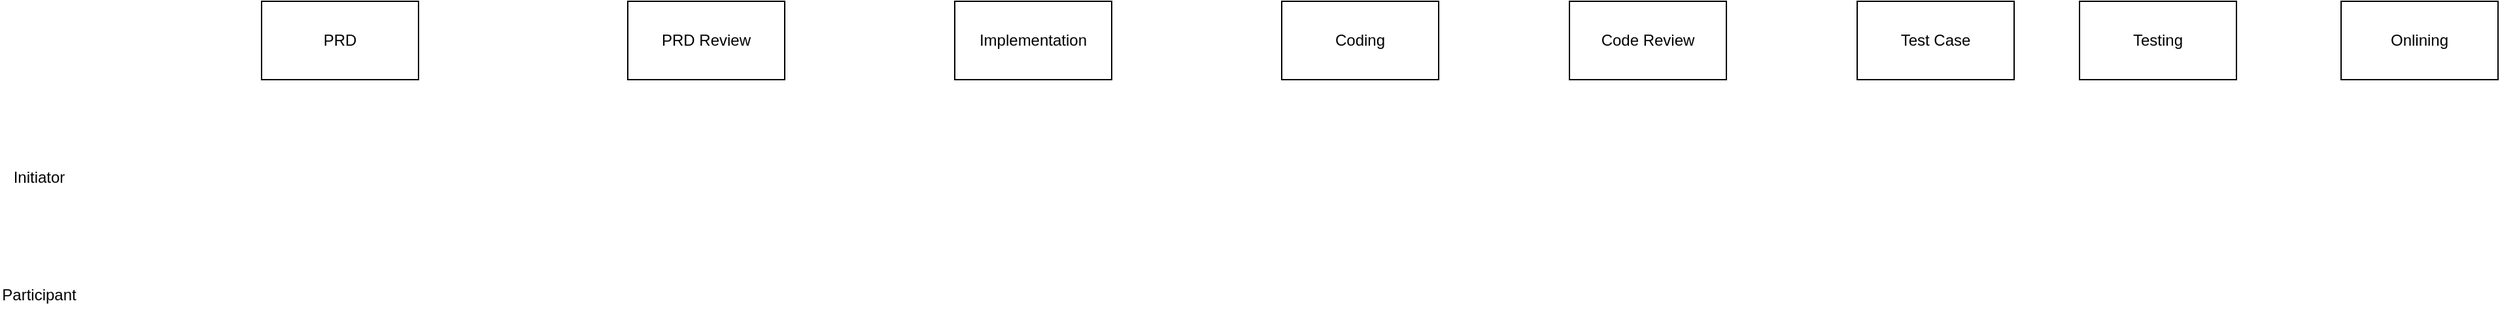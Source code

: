 <mxfile version="15.9.4" type="github" pages="5">
  <diagram id="r9-I6vs-IyL5GgBvDk6a" name="Page-1">
    <mxGraphModel dx="2347" dy="946" grid="1" gridSize="10" guides="1" tooltips="1" connect="1" arrows="1" fold="1" page="1" pageScale="1" pageWidth="850" pageHeight="1100" math="0" shadow="0">
      <root>
        <mxCell id="0" />
        <mxCell id="1" parent="0" />
        <mxCell id="LqAPMmOnRcd5ojMGhl6F-1" value="PRD" style="rounded=0;whiteSpace=wrap;html=1;" parent="1" vertex="1">
          <mxGeometry x="150" y="610" width="120" height="60" as="geometry" />
        </mxCell>
        <mxCell id="LqAPMmOnRcd5ojMGhl6F-3" value="PRD Review" style="rounded=0;whiteSpace=wrap;html=1;" parent="1" vertex="1">
          <mxGeometry x="430" y="610" width="120" height="60" as="geometry" />
        </mxCell>
        <mxCell id="LqAPMmOnRcd5ojMGhl6F-4" value="Initiator" style="text;html=1;strokeColor=none;fillColor=none;align=center;verticalAlign=middle;whiteSpace=wrap;rounded=0;" parent="1" vertex="1">
          <mxGeometry x="-50" y="730" width="60" height="30" as="geometry" />
        </mxCell>
        <mxCell id="LqAPMmOnRcd5ojMGhl6F-5" value="Participant" style="text;html=1;strokeColor=none;fillColor=none;align=center;verticalAlign=middle;whiteSpace=wrap;rounded=0;" parent="1" vertex="1">
          <mxGeometry x="-50" y="820" width="60" height="30" as="geometry" />
        </mxCell>
        <mxCell id="LqAPMmOnRcd5ojMGhl6F-6" value="Implementation" style="rounded=0;whiteSpace=wrap;html=1;" parent="1" vertex="1">
          <mxGeometry x="680" y="610" width="120" height="60" as="geometry" />
        </mxCell>
        <mxCell id="LqAPMmOnRcd5ojMGhl6F-7" value="Coding" style="rounded=0;whiteSpace=wrap;html=1;" parent="1" vertex="1">
          <mxGeometry x="930" y="610" width="120" height="60" as="geometry" />
        </mxCell>
        <mxCell id="LqAPMmOnRcd5ojMGhl6F-8" value="Code Review" style="rounded=0;whiteSpace=wrap;html=1;" parent="1" vertex="1">
          <mxGeometry x="1150" y="610" width="120" height="60" as="geometry" />
        </mxCell>
        <mxCell id="LqAPMmOnRcd5ojMGhl6F-9" value="Test Case" style="rounded=0;whiteSpace=wrap;html=1;" parent="1" vertex="1">
          <mxGeometry x="1370" y="610" width="120" height="60" as="geometry" />
        </mxCell>
        <mxCell id="LqAPMmOnRcd5ojMGhl6F-10" value="Testing" style="rounded=0;whiteSpace=wrap;html=1;" parent="1" vertex="1">
          <mxGeometry x="1540" y="610" width="120" height="60" as="geometry" />
        </mxCell>
        <mxCell id="LqAPMmOnRcd5ojMGhl6F-11" value="Onlining" style="rounded=0;whiteSpace=wrap;html=1;" parent="1" vertex="1">
          <mxGeometry x="1740" y="610" width="120" height="60" as="geometry" />
        </mxCell>
      </root>
    </mxGraphModel>
  </diagram>
  <diagram id="3VV3A0aJDayLv005Beez" name="Checkout And Order Status">
    <mxGraphModel dx="2745" dy="1171" grid="1" gridSize="10" guides="1" tooltips="1" connect="1" arrows="1" fold="1" page="1" pageScale="1" pageWidth="850" pageHeight="1100" math="0" shadow="0">
      <root>
        <mxCell id="AaSl5Jj57unTYCHvBUua-0" />
        <mxCell id="AaSl5Jj57unTYCHvBUua-1" parent="AaSl5Jj57unTYCHvBUua-0" />
        <mxCell id="AaSl5Jj57unTYCHvBUua-2" value="" style="rounded=0;whiteSpace=wrap;html=1;" vertex="1" parent="AaSl5Jj57unTYCHvBUua-1">
          <mxGeometry x="160" y="430" width="70" height="130" as="geometry" />
        </mxCell>
        <mxCell id="AaSl5Jj57unTYCHvBUua-3" value="OrderInfo" style="text;html=1;strokeColor=none;fillColor=none;align=center;verticalAlign=middle;whiteSpace=wrap;rounded=0;" vertex="1" parent="AaSl5Jj57unTYCHvBUua-1">
          <mxGeometry x="160" y="430" width="60" height="30" as="geometry" />
        </mxCell>
        <mxCell id="AaSl5Jj57unTYCHvBUua-4" value="order_id" style="text;html=1;strokeColor=none;fillColor=none;align=center;verticalAlign=middle;whiteSpace=wrap;rounded=0;" vertex="1" parent="AaSl5Jj57unTYCHvBUua-1">
          <mxGeometry x="160" y="460" width="60" height="30" as="geometry" />
        </mxCell>
        <mxCell id="AaSl5Jj57unTYCHvBUua-5" value="user_id" style="text;html=1;strokeColor=none;fillColor=none;align=center;verticalAlign=middle;whiteSpace=wrap;rounded=0;" vertex="1" parent="AaSl5Jj57unTYCHvBUua-1">
          <mxGeometry x="160" y="490" width="60" height="30" as="geometry" />
        </mxCell>
        <mxCell id="AaSl5Jj57unTYCHvBUua-6" value="" style="rounded=0;whiteSpace=wrap;html=1;" vertex="1" parent="AaSl5Jj57unTYCHvBUua-1">
          <mxGeometry x="190" y="580" width="80" height="110" as="geometry" />
        </mxCell>
        <mxCell id="AaSl5Jj57unTYCHvBUua-7" value="OrderFee" style="text;html=1;strokeColor=none;fillColor=none;align=center;verticalAlign=middle;whiteSpace=wrap;rounded=0;" vertex="1" parent="AaSl5Jj57unTYCHvBUua-1">
          <mxGeometry x="190" y="580" width="60" height="30" as="geometry" />
        </mxCell>
        <mxCell id="AaSl5Jj57unTYCHvBUua-8" value="amount" style="text;html=1;strokeColor=none;fillColor=none;align=center;verticalAlign=middle;whiteSpace=wrap;rounded=0;" vertex="1" parent="AaSl5Jj57unTYCHvBUua-1">
          <mxGeometry x="190" y="630" width="60" height="30" as="geometry" />
        </mxCell>
        <mxCell id="AaSl5Jj57unTYCHvBUua-9" value="order_id" style="text;html=1;strokeColor=none;fillColor=none;align=center;verticalAlign=middle;whiteSpace=wrap;rounded=0;" vertex="1" parent="AaSl5Jj57unTYCHvBUua-1">
          <mxGeometry x="190" y="610" width="60" height="30" as="geometry" />
        </mxCell>
        <mxCell id="AaSl5Jj57unTYCHvBUua-10" value="rate" style="text;html=1;strokeColor=none;fillColor=none;align=center;verticalAlign=middle;whiteSpace=wrap;rounded=0;" vertex="1" parent="AaSl5Jj57unTYCHvBUua-1">
          <mxGeometry x="180" y="650" width="60" height="30" as="geometry" />
        </mxCell>
        <mxCell id="AaSl5Jj57unTYCHvBUua-11" value="" style="rounded=0;whiteSpace=wrap;html=1;" vertex="1" parent="AaSl5Jj57unTYCHvBUua-1">
          <mxGeometry x="480" y="330" width="80" height="130" as="geometry" />
        </mxCell>
        <mxCell id="AaSl5Jj57unTYCHvBUua-12" value="OrderItemInfo" style="text;html=1;strokeColor=none;fillColor=none;align=center;verticalAlign=middle;whiteSpace=wrap;rounded=0;" vertex="1" parent="AaSl5Jj57unTYCHvBUua-1">
          <mxGeometry x="480" y="330" width="80" height="30" as="geometry" />
        </mxCell>
        <mxCell id="AaSl5Jj57unTYCHvBUua-13" value="order_id" style="text;html=1;strokeColor=none;fillColor=none;align=center;verticalAlign=middle;whiteSpace=wrap;rounded=0;" vertex="1" parent="AaSl5Jj57unTYCHvBUua-1">
          <mxGeometry x="490" y="360" width="60" height="30" as="geometry" />
        </mxCell>
        <mxCell id="AaSl5Jj57unTYCHvBUua-14" value="UNPAIED" style="ellipse;whiteSpace=wrap;html=1;aspect=fixed;" vertex="1" parent="AaSl5Jj57unTYCHvBUua-1">
          <mxGeometry x="280" y="1580" width="80" height="80" as="geometry" />
        </mxCell>
        <mxCell id="AaSl5Jj57unTYCHvBUua-15" value="Order State Machine" style="text;html=1;strokeColor=none;fillColor=none;align=center;verticalAlign=middle;whiteSpace=wrap;rounded=0;" vertex="1" parent="AaSl5Jj57unTYCHvBUua-1">
          <mxGeometry x="220" y="1170" width="210" height="30" as="geometry" />
        </mxCell>
        <mxCell id="AaSl5Jj57unTYCHvBUua-17" value="" style="curved=1;endArrow=classic;html=1;rounded=0;exitX=1;exitY=0.5;exitDx=0;exitDy=0;entryX=0.5;entryY=0;entryDx=0;entryDy=0;" edge="1" parent="AaSl5Jj57unTYCHvBUua-1" source="AaSl5Jj57unTYCHvBUua-18" target="AaSl5Jj57unTYCHvBUua-18">
          <mxGeometry width="50" height="50" relative="1" as="geometry">
            <mxPoint x="490" y="1420" as="sourcePoint" />
            <mxPoint x="540" y="1370" as="targetPoint" />
            <Array as="points">
              <mxPoint x="500" y="1340" />
              <mxPoint x="500" y="1230" />
              <mxPoint x="390" y="1250" />
            </Array>
          </mxGeometry>
        </mxCell>
        <mxCell id="AaSl5Jj57unTYCHvBUua-18" value="CREATED" style="ellipse;whiteSpace=wrap;html=1;aspect=fixed;" vertex="1" parent="AaSl5Jj57unTYCHvBUua-1">
          <mxGeometry x="280" y="1290" width="80" height="80" as="geometry" />
        </mxCell>
        <mxCell id="AaSl5Jj57unTYCHvBUua-19" value="Add item" style="text;html=1;strokeColor=none;fillColor=none;align=center;verticalAlign=middle;whiteSpace=wrap;rounded=0;" vertex="1" parent="AaSl5Jj57unTYCHvBUua-1">
          <mxGeometry x="420" y="1200" width="60" height="30" as="geometry" />
        </mxCell>
        <mxCell id="AaSl5Jj57unTYCHvBUua-20" value="" style="curved=1;endArrow=classic;html=1;rounded=0;exitX=0.5;exitY=1;exitDx=0;exitDy=0;entryX=0.5;entryY=0;entryDx=0;entryDy=0;" edge="1" parent="AaSl5Jj57unTYCHvBUua-1" source="AaSl5Jj57unTYCHvBUua-18" target="AaSl5Jj57unTYCHvBUua-59">
          <mxGeometry width="50" height="50" relative="1" as="geometry">
            <mxPoint x="520" y="1500" as="sourcePoint" />
            <mxPoint x="570" y="1450" as="targetPoint" />
            <Array as="points" />
          </mxGeometry>
        </mxCell>
        <mxCell id="AaSl5Jj57unTYCHvBUua-21" value="Checkout(checkout_id, orders, items)" style="text;html=1;strokeColor=#6c8ebf;fillColor=#dae8fc;align=center;verticalAlign=middle;whiteSpace=wrap;rounded=0;" vertex="1" parent="AaSl5Jj57unTYCHvBUua-1">
          <mxGeometry x="330" y="1380" width="140" height="30" as="geometry" />
        </mxCell>
        <mxCell id="AaSl5Jj57unTYCHvBUua-22" value="" style="rounded=0;whiteSpace=wrap;html=1;" vertex="1" parent="AaSl5Jj57unTYCHvBUua-1">
          <mxGeometry x="-320" y="580" width="80" height="250" as="geometry" />
        </mxCell>
        <mxCell id="AaSl5Jj57unTYCHvBUua-23" value="Checkout Info" style="text;html=1;strokeColor=none;fillColor=none;align=center;verticalAlign=middle;whiteSpace=wrap;rounded=0;" vertex="1" parent="AaSl5Jj57unTYCHvBUua-1">
          <mxGeometry x="-320" y="580" width="80" height="30" as="geometry" />
        </mxCell>
        <mxCell id="AaSl5Jj57unTYCHvBUua-24" value="checkout_id" style="text;html=1;strokeColor=none;fillColor=none;align=center;verticalAlign=middle;whiteSpace=wrap;rounded=0;" vertex="1" parent="AaSl5Jj57unTYCHvBUua-1">
          <mxGeometry x="-310" y="610" width="60" height="30" as="geometry" />
        </mxCell>
        <mxCell id="AaSl5Jj57unTYCHvBUua-26" value="" style="rounded=0;whiteSpace=wrap;html=1;" vertex="1" parent="AaSl5Jj57unTYCHvBUua-1">
          <mxGeometry x="155" y="780" width="70" height="130" as="geometry" />
        </mxCell>
        <mxCell id="AaSl5Jj57unTYCHvBUua-27" value="OrderInfo" style="text;html=1;strokeColor=none;fillColor=none;align=center;verticalAlign=middle;whiteSpace=wrap;rounded=0;" vertex="1" parent="AaSl5Jj57unTYCHvBUua-1">
          <mxGeometry x="155" y="780" width="60" height="30" as="geometry" />
        </mxCell>
        <mxCell id="AaSl5Jj57unTYCHvBUua-28" value="order_id" style="text;html=1;strokeColor=none;fillColor=none;align=center;verticalAlign=middle;whiteSpace=wrap;rounded=0;" vertex="1" parent="AaSl5Jj57unTYCHvBUua-1">
          <mxGeometry x="155" y="810" width="60" height="30" as="geometry" />
        </mxCell>
        <mxCell id="AaSl5Jj57unTYCHvBUua-29" value="user_id" style="text;html=1;strokeColor=none;fillColor=none;align=center;verticalAlign=middle;whiteSpace=wrap;rounded=0;" vertex="1" parent="AaSl5Jj57unTYCHvBUua-1">
          <mxGeometry x="155" y="840" width="60" height="30" as="geometry" />
        </mxCell>
        <mxCell id="AaSl5Jj57unTYCHvBUua-30" value="" style="rounded=0;whiteSpace=wrap;html=1;" vertex="1" parent="AaSl5Jj57unTYCHvBUua-1">
          <mxGeometry x="185" y="930" width="80" height="110" as="geometry" />
        </mxCell>
        <mxCell id="AaSl5Jj57unTYCHvBUua-31" value="OrderFee" style="text;html=1;strokeColor=none;fillColor=none;align=center;verticalAlign=middle;whiteSpace=wrap;rounded=0;" vertex="1" parent="AaSl5Jj57unTYCHvBUua-1">
          <mxGeometry x="185" y="930" width="60" height="30" as="geometry" />
        </mxCell>
        <mxCell id="AaSl5Jj57unTYCHvBUua-32" value="amount" style="text;html=1;strokeColor=none;fillColor=none;align=center;verticalAlign=middle;whiteSpace=wrap;rounded=0;" vertex="1" parent="AaSl5Jj57unTYCHvBUua-1">
          <mxGeometry x="185" y="980" width="60" height="30" as="geometry" />
        </mxCell>
        <mxCell id="AaSl5Jj57unTYCHvBUua-33" value="order_id" style="text;html=1;strokeColor=none;fillColor=none;align=center;verticalAlign=middle;whiteSpace=wrap;rounded=0;" vertex="1" parent="AaSl5Jj57unTYCHvBUua-1">
          <mxGeometry x="185" y="960" width="60" height="30" as="geometry" />
        </mxCell>
        <mxCell id="AaSl5Jj57unTYCHvBUua-34" value="rate" style="text;html=1;strokeColor=none;fillColor=none;align=center;verticalAlign=middle;whiteSpace=wrap;rounded=0;" vertex="1" parent="AaSl5Jj57unTYCHvBUua-1">
          <mxGeometry x="175" y="1000" width="60" height="30" as="geometry" />
        </mxCell>
        <mxCell id="AaSl5Jj57unTYCHvBUua-35" value="" style="shape=flexArrow;endArrow=classic;html=1;rounded=0;" edge="1" parent="AaSl5Jj57unTYCHvBUua-1">
          <mxGeometry width="50" height="50" relative="1" as="geometry">
            <mxPoint x="-170" y="650" as="sourcePoint" />
            <mxPoint x="50" y="540" as="targetPoint" />
          </mxGeometry>
        </mxCell>
        <mxCell id="AaSl5Jj57unTYCHvBUua-36" value="" style="shape=flexArrow;endArrow=classic;html=1;rounded=0;" edge="1" parent="AaSl5Jj57unTYCHvBUua-1">
          <mxGeometry width="50" height="50" relative="1" as="geometry">
            <mxPoint x="-170" y="690" as="sourcePoint" />
            <mxPoint x="40" y="840" as="targetPoint" />
          </mxGeometry>
        </mxCell>
        <mxCell id="AaSl5Jj57unTYCHvBUua-37" value="1 ... many&amp;nbsp;" style="text;html=1;strokeColor=none;fillColor=none;align=center;verticalAlign=middle;whiteSpace=wrap;rounded=0;" vertex="1" parent="AaSl5Jj57unTYCHvBUua-1">
          <mxGeometry x="-170" y="560" width="60" height="30" as="geometry" />
        </mxCell>
        <mxCell id="AaSl5Jj57unTYCHvBUua-38" value="" style="rounded=0;whiteSpace=wrap;html=1;" vertex="1" parent="AaSl5Jj57unTYCHvBUua-1">
          <mxGeometry x="480" y="480" width="80" height="130" as="geometry" />
        </mxCell>
        <mxCell id="AaSl5Jj57unTYCHvBUua-39" value="OrderItemInfo" style="text;html=1;strokeColor=none;fillColor=none;align=center;verticalAlign=middle;whiteSpace=wrap;rounded=0;" vertex="1" parent="AaSl5Jj57unTYCHvBUua-1">
          <mxGeometry x="480" y="480" width="80" height="30" as="geometry" />
        </mxCell>
        <mxCell id="AaSl5Jj57unTYCHvBUua-40" value="order_id" style="text;html=1;strokeColor=none;fillColor=none;align=center;verticalAlign=middle;whiteSpace=wrap;rounded=0;" vertex="1" parent="AaSl5Jj57unTYCHvBUua-1">
          <mxGeometry x="490" y="510" width="60" height="30" as="geometry" />
        </mxCell>
        <mxCell id="AaSl5Jj57unTYCHvBUua-41" value="" style="shape=flexArrow;endArrow=classic;html=1;rounded=0;" edge="1" parent="AaSl5Jj57unTYCHvBUua-1">
          <mxGeometry width="50" height="50" relative="1" as="geometry">
            <mxPoint x="320" y="430" as="sourcePoint" />
            <mxPoint x="380" y="400" as="targetPoint" />
          </mxGeometry>
        </mxCell>
        <mxCell id="AaSl5Jj57unTYCHvBUua-42" value="" style="shape=flexArrow;endArrow=classic;html=1;rounded=0;" edge="1" parent="AaSl5Jj57unTYCHvBUua-1">
          <mxGeometry width="50" height="50" relative="1" as="geometry">
            <mxPoint x="330" y="475" as="sourcePoint" />
            <mxPoint x="390" y="490" as="targetPoint" />
          </mxGeometry>
        </mxCell>
        <mxCell id="AaSl5Jj57unTYCHvBUua-43" value="1 ... many&amp;nbsp;" style="text;html=1;strokeColor=none;fillColor=none;align=center;verticalAlign=middle;whiteSpace=wrap;rounded=0;" vertex="1" parent="AaSl5Jj57unTYCHvBUua-1">
          <mxGeometry x="250" y="370" width="60" height="30" as="geometry" />
        </mxCell>
        <mxCell id="AaSl5Jj57unTYCHvBUua-44" value="" style="rounded=0;whiteSpace=wrap;html=1;" vertex="1" parent="AaSl5Jj57unTYCHvBUua-1">
          <mxGeometry x="720" y="1080" width="120" height="230" as="geometry" />
        </mxCell>
        <mxCell id="AaSl5Jj57unTYCHvBUua-45" value="OrderStatusChange" style="text;html=1;strokeColor=none;fillColor=none;align=center;verticalAlign=middle;whiteSpace=wrap;rounded=0;" vertex="1" parent="AaSl5Jj57unTYCHvBUua-1">
          <mxGeometry x="720" y="1080" width="110" height="30" as="geometry" />
        </mxCell>
        <mxCell id="AaSl5Jj57unTYCHvBUua-46" value="order_id" style="text;html=1;strokeColor=none;fillColor=none;align=center;verticalAlign=middle;whiteSpace=wrap;rounded=0;" vertex="1" parent="AaSl5Jj57unTYCHvBUua-1">
          <mxGeometry x="740" y="1110" width="60" height="30" as="geometry" />
        </mxCell>
        <mxCell id="AaSl5Jj57unTYCHvBUua-47" value="old_order_status" style="text;html=1;strokeColor=none;fillColor=none;align=center;verticalAlign=middle;whiteSpace=wrap;rounded=0;" vertex="1" parent="AaSl5Jj57unTYCHvBUua-1">
          <mxGeometry x="760" y="1140" width="60" height="30" as="geometry" />
        </mxCell>
        <mxCell id="AaSl5Jj57unTYCHvBUua-48" value="new_order_status" style="text;html=1;strokeColor=none;fillColor=none;align=center;verticalAlign=middle;whiteSpace=wrap;rounded=0;" vertex="1" parent="AaSl5Jj57unTYCHvBUua-1">
          <mxGeometry x="760" y="1180" width="60" height="30" as="geometry" />
        </mxCell>
        <mxCell id="AaSl5Jj57unTYCHvBUua-49" value="PAIED" style="ellipse;whiteSpace=wrap;html=1;aspect=fixed;" vertex="1" parent="AaSl5Jj57unTYCHvBUua-1">
          <mxGeometry x="80" y="1780" width="80" height="80" as="geometry" />
        </mxCell>
        <mxCell id="AaSl5Jj57unTYCHvBUua-50" value="" style="curved=1;endArrow=classic;html=1;rounded=0;exitX=0.5;exitY=1;exitDx=0;exitDy=0;entryX=0.5;entryY=0;entryDx=0;entryDy=0;" edge="1" parent="AaSl5Jj57unTYCHvBUua-1" source="AaSl5Jj57unTYCHvBUua-14" target="AaSl5Jj57unTYCHvBUua-49">
          <mxGeometry width="50" height="50" relative="1" as="geometry">
            <mxPoint x="325" y="1470" as="sourcePoint" />
            <mxPoint x="330" y="1590" as="targetPoint" />
            <Array as="points" />
          </mxGeometry>
        </mxCell>
        <mxCell id="AaSl5Jj57unTYCHvBUua-51" value="checkout.payment_result = PENDING" style="text;html=1;strokeColor=none;fillColor=none;align=center;verticalAlign=middle;whiteSpace=wrap;rounded=0;" vertex="1" parent="AaSl5Jj57unTYCHvBUua-1">
          <mxGeometry x="365" y="1600" width="220" height="30" as="geometry" />
        </mxCell>
        <mxCell id="AaSl5Jj57unTYCHvBUua-52" value="checkout.payment_result =&amp;nbsp; SUCCESS" style="text;html=1;strokeColor=none;fillColor=none;align=center;verticalAlign=middle;whiteSpace=wrap;rounded=0;" vertex="1" parent="AaSl5Jj57unTYCHvBUua-1">
          <mxGeometry x="-160" y="1805" width="220" height="30" as="geometry" />
        </mxCell>
        <mxCell id="AaSl5Jj57unTYCHvBUua-53" value="CONFIRMED" style="ellipse;whiteSpace=wrap;html=1;aspect=fixed;" vertex="1" parent="AaSl5Jj57unTYCHvBUua-1">
          <mxGeometry x="50" y="1955" width="80" height="80" as="geometry" />
        </mxCell>
        <mxCell id="AaSl5Jj57unTYCHvBUua-54" value="checkout.payment_result =&amp;nbsp; SUCCESS" style="text;html=1;strokeColor=none;fillColor=none;align=center;verticalAlign=middle;whiteSpace=wrap;rounded=0;" vertex="1" parent="AaSl5Jj57unTYCHvBUua-1">
          <mxGeometry x="-190" y="1975" width="220" height="30" as="geometry" />
        </mxCell>
        <mxCell id="AaSl5Jj57unTYCHvBUua-55" value="CANCELLED" style="ellipse;whiteSpace=wrap;html=1;aspect=fixed;" vertex="1" parent="AaSl5Jj57unTYCHvBUua-1">
          <mxGeometry x="470" y="1940" width="80" height="80" as="geometry" />
        </mxCell>
        <mxCell id="AaSl5Jj57unTYCHvBUua-56" value="checkout.payment_result =&amp;nbsp; CANCELLED" style="text;html=1;strokeColor=none;fillColor=none;align=center;verticalAlign=middle;whiteSpace=wrap;rounded=0;" vertex="1" parent="AaSl5Jj57unTYCHvBUua-1">
          <mxGeometry x="570" y="1965" width="250" height="30" as="geometry" />
        </mxCell>
        <mxCell id="AaSl5Jj57unTYCHvBUua-57" value="FAILED" style="ellipse;whiteSpace=wrap;html=1;aspect=fixed;" vertex="1" parent="AaSl5Jj57unTYCHvBUua-1">
          <mxGeometry x="450" y="1765" width="80" height="80" as="geometry" />
        </mxCell>
        <mxCell id="AaSl5Jj57unTYCHvBUua-58" value="checkout.payment_result =&amp;nbsp; FAILED" style="text;html=1;strokeColor=none;fillColor=none;align=center;verticalAlign=middle;whiteSpace=wrap;rounded=0;" vertex="1" parent="AaSl5Jj57unTYCHvBUua-1">
          <mxGeometry x="550" y="1790" width="240" height="30" as="geometry" />
        </mxCell>
        <mxCell id="AaSl5Jj57unTYCHvBUua-59" value="NONE" style="ellipse;whiteSpace=wrap;html=1;aspect=fixed;" vertex="1" parent="AaSl5Jj57unTYCHvBUua-1">
          <mxGeometry x="280" y="1430" width="80" height="80" as="geometry" />
        </mxCell>
        <mxCell id="AaSl5Jj57unTYCHvBUua-60" value="" style="curved=1;endArrow=classic;html=1;rounded=0;exitX=0.5;exitY=1;exitDx=0;exitDy=0;entryX=0.5;entryY=0;entryDx=0;entryDy=0;" edge="1" parent="AaSl5Jj57unTYCHvBUua-1" source="AaSl5Jj57unTYCHvBUua-59" target="AaSl5Jj57unTYCHvBUua-14">
          <mxGeometry width="50" height="50" relative="1" as="geometry">
            <mxPoint x="470" y="1560" as="sourcePoint" />
            <mxPoint x="520" y="1510" as="targetPoint" />
            <Array as="points">
              <mxPoint x="320" y="1560" />
            </Array>
          </mxGeometry>
        </mxCell>
        <mxCell id="AaSl5Jj57unTYCHvBUua-61" value="" style="curved=1;endArrow=classic;html=1;rounded=0;entryX=0;entryY=0.5;entryDx=0;entryDy=0;" edge="1" parent="AaSl5Jj57unTYCHvBUua-1" target="AaSl5Jj57unTYCHvBUua-59">
          <mxGeometry width="50" height="50" relative="1" as="geometry">
            <mxPoint x="40" y="1520" as="sourcePoint" />
            <mxPoint x="90" y="1470" as="targetPoint" />
            <Array as="points">
              <mxPoint x="40" y="1470" />
            </Array>
          </mxGeometry>
        </mxCell>
        <mxCell id="AaSl5Jj57unTYCHvBUua-62" value="reset from any status" style="text;html=1;strokeColor=none;fillColor=none;align=center;verticalAlign=middle;whiteSpace=wrap;rounded=0;" vertex="1" parent="AaSl5Jj57unTYCHvBUua-1">
          <mxGeometry x="80" y="1440" width="60" height="30" as="geometry" />
        </mxCell>
        <mxCell id="AaSl5Jj57unTYCHvBUua-63" value="mq(pay_processing_topic{ProcessStatus=COMITTING})" style="text;html=1;strokeColor=none;fillColor=none;align=center;verticalAlign=middle;whiteSpace=wrap;rounded=0;" vertex="1" parent="AaSl5Jj57unTYCHvBUua-1">
          <mxGeometry x="1190" y="1700" width="330" height="30" as="geometry" />
        </mxCell>
        <mxCell id="AaSl5Jj57unTYCHvBUua-64" value="rpc: CommitPayments =&amp;gt; SUCCESS" style="text;html=1;strokeColor=#6c8ebf;fillColor=#dae8fc;align=center;verticalAlign=middle;whiteSpace=wrap;rounded=0;" vertex="1" parent="AaSl5Jj57unTYCHvBUua-1">
          <mxGeometry x="40" y="1680" width="200" height="30" as="geometry" />
        </mxCell>
        <mxCell id="AaSl5Jj57unTYCHvBUua-65" value="" style="curved=1;endArrow=classic;html=1;rounded=0;exitX=0.5;exitY=1;exitDx=0;exitDy=0;entryX=0.5;entryY=0;entryDx=0;entryDy=0;" edge="1" parent="AaSl5Jj57unTYCHvBUua-1" source="AaSl5Jj57unTYCHvBUua-14" target="AaSl5Jj57unTYCHvBUua-57">
          <mxGeometry width="50" height="50" relative="1" as="geometry">
            <mxPoint x="330" y="1670" as="sourcePoint" />
            <mxPoint x="130" y="1790" as="targetPoint" />
            <Array as="points" />
          </mxGeometry>
        </mxCell>
        <mxCell id="AaSl5Jj57unTYCHvBUua-67" value="" style="curved=1;endArrow=classic;html=1;rounded=0;exitX=0.5;exitY=1;exitDx=0;exitDy=0;entryX=0.5;entryY=0;entryDx=0;entryDy=0;" edge="1" parent="AaSl5Jj57unTYCHvBUua-1" source="AaSl5Jj57unTYCHvBUua-14" target="AaSl5Jj57unTYCHvBUua-14">
          <mxGeometry width="50" height="50" relative="1" as="geometry">
            <mxPoint x="70" y="1630" as="sourcePoint" />
            <mxPoint x="150" y="1530" as="targetPoint" />
            <Array as="points">
              <mxPoint x="270" y="1660" />
              <mxPoint x="180" y="1630" />
              <mxPoint x="180" y="1600" />
              <mxPoint x="250" y="1590" />
            </Array>
          </mxGeometry>
        </mxCell>
        <mxCell id="AaSl5Jj57unTYCHvBUua-68" value="timeout" style="text;html=1;strokeColor=#d6b656;fillColor=#fff2cc;align=center;verticalAlign=middle;whiteSpace=wrap;rounded=0;" vertex="1" parent="AaSl5Jj57unTYCHvBUua-1">
          <mxGeometry x="115" y="1600" width="60" height="30" as="geometry" />
        </mxCell>
        <mxCell id="AaSl5Jj57unTYCHvBUua-69" value="rpc: CommitPayments =&amp;gt; QUOTA_NOT_ENOUGHT or ACCOUT_ABNORMAL or&lt;br&gt;USER_CREDIT_ILLEGAL" style="text;html=1;strokeColor=#b85450;fillColor=#f8cecc;align=center;verticalAlign=middle;whiteSpace=wrap;rounded=0;" vertex="1" parent="AaSl5Jj57unTYCHvBUua-1">
          <mxGeometry x="390" y="1660" width="210" height="70" as="geometry" />
        </mxCell>
      </root>
    </mxGraphModel>
  </diagram>
  <diagram id="uzgUsXBGRchjhg8RZ6ry" name="PaymentFlow">
    <mxGraphModel dx="1497" dy="946" grid="1" gridSize="10" guides="1" tooltips="1" connect="1" arrows="1" fold="1" page="1" pageScale="1" pageWidth="850" pageHeight="1100" math="0" shadow="0">
      <root>
        <mxCell id="tQYcHgGUkfmu8Qdxr6cR-0" />
        <mxCell id="tQYcHgGUkfmu8Qdxr6cR-1" parent="tQYcHgGUkfmu8Qdxr6cR-0" />
        <mxCell id="tQYcHgGUkfmu8Qdxr6cR-2" value="credit_pay_v2&lt;br&gt;service" style="shape=umlLifeline;perimeter=lifelinePerimeter;whiteSpace=wrap;html=1;container=1;collapsible=0;recursiveResize=0;outlineConnect=0;" parent="tQYcHgGUkfmu8Qdxr6cR-1" vertex="1">
          <mxGeometry x="390" y="270" width="100" height="300" as="geometry" />
        </mxCell>
        <mxCell id="tQYcHgGUkfmu8Qdxr6cR-5" value="" style="shape=umlLifeline;participant=umlActor;perimeter=lifelinePerimeter;whiteSpace=wrap;html=1;container=1;collapsible=0;recursiveResize=0;verticalAlign=top;spacingTop=36;outlineConnect=0;" parent="tQYcHgGUkfmu8Qdxr6cR-1" vertex="1">
          <mxGeometry x="280" y="270" width="20" height="300" as="geometry" />
        </mxCell>
        <mxCell id="tQYcHgGUkfmu8Qdxr6cR-6" value="DoCommitPayment" style="text;html=1;strokeColor=none;fillColor=none;align=center;verticalAlign=middle;whiteSpace=wrap;rounded=0;" parent="tQYcHgGUkfmu8Qdxr6cR-1" vertex="1">
          <mxGeometry x="175" y="190" width="250" height="30" as="geometry" />
        </mxCell>
        <mxCell id="tQYcHgGUkfmu8Qdxr6cR-7" value="credit_risk_gateway" style="shape=umlLifeline;perimeter=lifelinePerimeter;whiteSpace=wrap;html=1;container=1;collapsible=0;recursiveResize=0;outlineConnect=0;" parent="tQYcHgGUkfmu8Qdxr6cR-1" vertex="1">
          <mxGeometry x="1110" y="270" width="120" height="300" as="geometry" />
        </mxCell>
        <mxCell id="tQYcHgGUkfmu8Qdxr6cR-8" value="credit_pay_v2&lt;br&gt;biz" style="shape=umlLifeline;perimeter=lifelinePerimeter;whiteSpace=wrap;html=1;container=1;collapsible=0;recursiveResize=0;outlineConnect=0;" parent="tQYcHgGUkfmu8Qdxr6cR-1" vertex="1">
          <mxGeometry x="680" y="270" width="100" height="300" as="geometry" />
        </mxCell>
        <mxCell id="tQYcHgGUkfmu8Qdxr6cR-9" value="" style="html=1;points=[];perimeter=orthogonalPerimeter;" parent="tQYcHgGUkfmu8Qdxr6cR-8" vertex="1">
          <mxGeometry x="45" y="80" width="10" height="130" as="geometry" />
        </mxCell>
        <mxCell id="tQYcHgGUkfmu8Qdxr6cR-10" value="DoCommitPaymentCheck" style="html=1;verticalAlign=bottom;endArrow=block;entryX=0;entryY=0;rounded=0;" parent="tQYcHgGUkfmu8Qdxr6cR-8" target="tQYcHgGUkfmu8Qdxr6cR-9" edge="1">
          <mxGeometry relative="1" as="geometry">
            <mxPoint x="-150" y="80" as="sourcePoint" />
          </mxGeometry>
        </mxCell>
        <mxCell id="tQYcHgGUkfmu8Qdxr6cR-11" value="return" style="html=1;verticalAlign=bottom;endArrow=open;dashed=1;endSize=8;exitX=0;exitY=0.95;rounded=0;" parent="tQYcHgGUkfmu8Qdxr6cR-8" source="tQYcHgGUkfmu8Qdxr6cR-9" edge="1">
          <mxGeometry relative="1" as="geometry">
            <mxPoint x="-25" y="156" as="targetPoint" />
          </mxGeometry>
        </mxCell>
        <mxCell id="tQYcHgGUkfmu8Qdxr6cR-12" value="DB" style="shape=umlLifeline;perimeter=lifelinePerimeter;whiteSpace=wrap;html=1;container=1;collapsible=0;recursiveResize=0;outlineConnect=0;" parent="tQYcHgGUkfmu8Qdxr6cR-1" vertex="1">
          <mxGeometry x="920" y="270" width="100" height="300" as="geometry" />
        </mxCell>
        <mxCell id="tQYcHgGUkfmu8Qdxr6cR-13" value="" style="html=1;points=[];perimeter=orthogonalPerimeter;" parent="tQYcHgGUkfmu8Qdxr6cR-12" vertex="1">
          <mxGeometry x="45" y="100" width="10" height="30" as="geometry" />
        </mxCell>
        <mxCell id="tQYcHgGUkfmu8Qdxr6cR-14" value="QueryCheckoutInfo" style="html=1;verticalAlign=bottom;endArrow=block;entryX=0;entryY=0;rounded=0;" parent="tQYcHgGUkfmu8Qdxr6cR-1" source="tQYcHgGUkfmu8Qdxr6cR-9" target="tQYcHgGUkfmu8Qdxr6cR-13" edge="1">
          <mxGeometry relative="1" as="geometry">
            <mxPoint x="895" y="350" as="sourcePoint" />
          </mxGeometry>
        </mxCell>
        <mxCell id="tQYcHgGUkfmu8Qdxr6cR-15" value="return" style="html=1;verticalAlign=bottom;endArrow=open;dashed=1;endSize=8;exitX=0;exitY=0.95;rounded=0;" parent="tQYcHgGUkfmu8Qdxr6cR-1" source="tQYcHgGUkfmu8Qdxr6cR-13" target="tQYcHgGUkfmu8Qdxr6cR-9" edge="1">
          <mxGeometry relative="1" as="geometry">
            <mxPoint x="895" y="426" as="targetPoint" />
          </mxGeometry>
        </mxCell>
      </root>
    </mxGraphModel>
  </diagram>
  <diagram id="BwWQ2sOT1wkg4k7v8Hfc" name="Pricing">
    <mxGraphModel dx="1576" dy="996" grid="1" gridSize="10" guides="1" tooltips="1" connect="1" arrows="1" fold="1" page="1" pageScale="1" pageWidth="850" pageHeight="1100" math="0" shadow="0">
      <root>
        <mxCell id="YVxoJhO6ShUFssiXCJFc-0" />
        <mxCell id="YVxoJhO6ShUFssiXCJFc-1" parent="YVxoJhO6ShUFssiXCJFc-0" />
        <mxCell id="YVxoJhO6ShUFssiXCJFc-63" value="zero rate" style="shape=umlFrame;whiteSpace=wrap;html=1;fontColor=#000000;" vertex="1" parent="YVxoJhO6ShUFssiXCJFc-1">
          <mxGeometry x="330" y="490" width="820" height="520" as="geometry" />
        </mxCell>
        <mxCell id="YVxoJhO6ShUFssiXCJFc-2" value="" style="shape=umlLifeline;participant=umlActor;perimeter=lifelinePerimeter;whiteSpace=wrap;html=1;container=1;collapsible=0;recursiveResize=0;verticalAlign=top;spacingTop=36;outlineConnect=0;" vertex="1" parent="YVxoJhO6ShUFssiXCJFc-1">
          <mxGeometry x="160" y="250" width="20" height="1810" as="geometry" />
        </mxCell>
        <mxCell id="YVxoJhO6ShUFssiXCJFc-7" value="" style="html=1;points=[];perimeter=orthogonalPerimeter;" vertex="1" parent="YVxoJhO6ShUFssiXCJFc-2">
          <mxGeometry x="5" y="60" width="10" height="1100" as="geometry" />
        </mxCell>
        <mxCell id="YVxoJhO6ShUFssiXCJFc-3" value="service" style="shape=umlLifeline;perimeter=lifelinePerimeter;whiteSpace=wrap;html=1;container=1;collapsible=0;recursiveResize=0;outlineConnect=0;" vertex="1" parent="YVxoJhO6ShUFssiXCJFc-1">
          <mxGeometry x="410" y="250" width="100" height="1800" as="geometry" />
        </mxCell>
        <mxCell id="YVxoJhO6ShUFssiXCJFc-4" value="" style="html=1;points=[];perimeter=orthogonalPerimeter;" vertex="1" parent="YVxoJhO6ShUFssiXCJFc-3">
          <mxGeometry x="45" y="90" width="10" height="650" as="geometry" />
        </mxCell>
        <mxCell id="YVxoJhO6ShUFssiXCJFc-5" value="BatchQueryItemsInstalmentInfo" style="html=1;verticalAlign=bottom;endArrow=block;entryX=0;entryY=0;rounded=0;" edge="1" target="YVxoJhO6ShUFssiXCJFc-4" parent="YVxoJhO6ShUFssiXCJFc-1" source="YVxoJhO6ShUFssiXCJFc-7">
          <mxGeometry relative="1" as="geometry">
            <mxPoint x="250" y="300" as="sourcePoint" />
          </mxGeometry>
        </mxCell>
        <mxCell id="YVxoJhO6ShUFssiXCJFc-6" value="return" style="html=1;verticalAlign=bottom;endArrow=open;dashed=1;endSize=8;rounded=0;" edge="1" parent="YVxoJhO6ShUFssiXCJFc-1">
          <mxGeometry relative="1" as="geometry">
            <mxPoint x="175.0" y="975" as="targetPoint" />
            <mxPoint x="455" y="975" as="sourcePoint" />
          </mxGeometry>
        </mxCell>
        <mxCell id="YVxoJhO6ShUFssiXCJFc-8" value="" style="html=1;points=[];perimeter=orthogonalPerimeter;" vertex="1" parent="YVxoJhO6ShUFssiXCJFc-1">
          <mxGeometry x="570" y="360" width="10" height="40" as="geometry" />
        </mxCell>
        <mxCell id="YVxoJhO6ShUFssiXCJFc-9" value="set timeout = 200ms" style="html=1;verticalAlign=bottom;endArrow=block;entryX=0;entryY=0;rounded=0;" edge="1" target="YVxoJhO6ShUFssiXCJFc-8" parent="YVxoJhO6ShUFssiXCJFc-1" source="YVxoJhO6ShUFssiXCJFc-4">
          <mxGeometry relative="1" as="geometry">
            <mxPoint x="530" y="360" as="sourcePoint" />
          </mxGeometry>
        </mxCell>
        <mxCell id="YVxoJhO6ShUFssiXCJFc-10" value="return" style="html=1;verticalAlign=bottom;endArrow=open;dashed=1;endSize=8;exitX=0;exitY=0.95;rounded=0;" edge="1" source="YVxoJhO6ShUFssiXCJFc-8" parent="YVxoJhO6ShUFssiXCJFc-1" target="YVxoJhO6ShUFssiXCJFc-4">
          <mxGeometry relative="1" as="geometry">
            <mxPoint x="530" y="436" as="targetPoint" />
          </mxGeometry>
        </mxCell>
        <mxCell id="YVxoJhO6ShUFssiXCJFc-11" value="config" style="shape=umlLifeline;perimeter=lifelinePerimeter;whiteSpace=wrap;html=1;container=1;collapsible=0;recursiveResize=0;outlineConnect=0;" vertex="1" parent="YVxoJhO6ShUFssiXCJFc-1">
          <mxGeometry x="1250" y="245" width="100" height="1825" as="geometry" />
        </mxCell>
        <mxCell id="YVxoJhO6ShUFssiXCJFc-13" value="" style="html=1;points=[];perimeter=orthogonalPerimeter;" vertex="1" parent="YVxoJhO6ShUFssiXCJFc-11">
          <mxGeometry x="45" y="180" width="10" height="60" as="geometry" />
        </mxCell>
        <mxCell id="YVxoJhO6ShUFssiXCJFc-14" value="GetCollectionConfig" style="html=1;verticalAlign=bottom;endArrow=block;rounded=0;" edge="1" target="YVxoJhO6ShUFssiXCJFc-13" parent="YVxoJhO6ShUFssiXCJFc-1">
          <mxGeometry relative="1" as="geometry">
            <mxPoint x="465" y="432" as="sourcePoint" />
            <mxPoint x="765" y="432" as="targetPoint" />
          </mxGeometry>
        </mxCell>
        <mxCell id="YVxoJhO6ShUFssiXCJFc-15" value="return&lt;br&gt;daily_discount_collection_id&lt;br&gt;zero_interest_rate_collection_id" style="html=1;verticalAlign=bottom;endArrow=open;dashed=1;endSize=8;exitX=0;exitY=0.95;rounded=0;" edge="1" source="YVxoJhO6ShUFssiXCJFc-13" parent="YVxoJhO6ShUFssiXCJFc-1" target="YVxoJhO6ShUFssiXCJFc-4">
          <mxGeometry relative="1" as="geometry">
            <mxPoint x="695" y="486" as="targetPoint" />
          </mxGeometry>
        </mxCell>
        <mxCell id="YVxoJhO6ShUFssiXCJFc-16" value="DB" style="shape=umlLifeline;perimeter=lifelinePerimeter;whiteSpace=wrap;html=1;container=1;collapsible=0;recursiveResize=0;outlineConnect=0;" vertex="1" parent="YVxoJhO6ShUFssiXCJFc-1">
          <mxGeometry x="1415" y="245" width="100" height="520" as="geometry" />
        </mxCell>
        <mxCell id="YVxoJhO6ShUFssiXCJFc-17" value="" style="html=1;points=[];perimeter=orthogonalPerimeter;" vertex="1" parent="YVxoJhO6ShUFssiXCJFc-16">
          <mxGeometry x="45" y="180" width="10" height="60" as="geometry" />
        </mxCell>
        <mxCell id="YVxoJhO6ShUFssiXCJFc-18" value="[ID] biz InstalmentManager" style="shape=umlLifeline;perimeter=lifelinePerimeter;whiteSpace=wrap;html=1;container=1;collapsible=0;recursiveResize=0;outlineConnect=0;" vertex="1" parent="YVxoJhO6ShUFssiXCJFc-1">
          <mxGeometry x="750" y="245" width="100" height="1795" as="geometry" />
        </mxCell>
        <mxCell id="YVxoJhO6ShUFssiXCJFc-20" value="" style="html=1;points=[];perimeter=orthogonalPerimeter;" vertex="1" parent="YVxoJhO6ShUFssiXCJFc-18">
          <mxGeometry x="45" y="670" width="10" height="40" as="geometry" />
        </mxCell>
        <mxCell id="YVxoJhO6ShUFssiXCJFc-21" value="CalculateInstalmentMoney" style="html=1;verticalAlign=bottom;endArrow=block;entryX=0;entryY=0;rounded=0;" edge="1" target="YVxoJhO6ShUFssiXCJFc-20" parent="YVxoJhO6ShUFssiXCJFc-1">
          <mxGeometry relative="1" as="geometry">
            <mxPoint x="465" y="915" as="sourcePoint" />
          </mxGeometry>
        </mxCell>
        <mxCell id="YVxoJhO6ShUFssiXCJFc-22" value="return" style="html=1;verticalAlign=bottom;endArrow=open;dashed=1;endSize=8;exitX=0;exitY=0.95;rounded=0;" edge="1" source="YVxoJhO6ShUFssiXCJFc-20" parent="YVxoJhO6ShUFssiXCJFc-1">
          <mxGeometry relative="1" as="geometry">
            <mxPoint x="465" y="953" as="targetPoint" />
          </mxGeometry>
        </mxCell>
        <mxCell id="YVxoJhO6ShUFssiXCJFc-23" value="biz Rule calculator" style="shape=umlLifeline;perimeter=lifelinePerimeter;whiteSpace=wrap;html=1;container=1;collapsible=0;recursiveResize=0;outlineConnect=0;" vertex="1" parent="YVxoJhO6ShUFssiXCJFc-1">
          <mxGeometry x="600" y="245" width="120" height="1805" as="geometry" />
        </mxCell>
        <mxCell id="YVxoJhO6ShUFssiXCJFc-25" value="" style="html=1;points=[];perimeter=orthogonalPerimeter;" vertex="1" parent="YVxoJhO6ShUFssiXCJFc-23">
          <mxGeometry x="55" y="285" width="10" height="105" as="geometry" />
        </mxCell>
        <mxCell id="YVxoJhO6ShUFssiXCJFc-26" value="GetHitRuleRuleInfo with ItemID" style="html=1;verticalAlign=bottom;endArrow=block;entryX=0;entryY=0;rounded=0;" edge="1" target="YVxoJhO6ShUFssiXCJFc-25" parent="YVxoJhO6ShUFssiXCJFc-1">
          <mxGeometry relative="1" as="geometry">
            <mxPoint x="465" y="530" as="sourcePoint" />
          </mxGeometry>
        </mxCell>
        <mxCell id="YVxoJhO6ShUFssiXCJFc-27" value="return RateDiscount" style="html=1;verticalAlign=bottom;endArrow=open;dashed=1;endSize=8;exitX=0;exitY=0.95;rounded=0;" edge="1" source="YVxoJhO6ShUFssiXCJFc-25" parent="YVxoJhO6ShUFssiXCJFc-1">
          <mxGeometry relative="1" as="geometry">
            <mxPoint x="465" y="629.75" as="targetPoint" />
          </mxGeometry>
        </mxCell>
        <mxCell id="YVxoJhO6ShUFssiXCJFc-28" value="" style="html=1;points=[];perimeter=orthogonalPerimeter;" vertex="1" parent="YVxoJhO6ShUFssiXCJFc-1">
          <mxGeometry x="730" y="570" width="10" height="40" as="geometry" />
        </mxCell>
        <mxCell id="YVxoJhO6ShUFssiXCJFc-32" value="Match" style="text;html=1;strokeColor=#6c8ebf;fillColor=#dae8fc;align=center;verticalAlign=middle;whiteSpace=wrap;rounded=0;" vertex="1" parent="YVxoJhO6ShUFssiXCJFc-1">
          <mxGeometry x="70" y="2630" width="60" height="30" as="geometry" />
        </mxCell>
        <mxCell id="YVxoJhO6ShUFssiXCJFc-33" value="&lt;font color=&quot;#000000&quot;&gt;RuleID&lt;/font&gt;" style="rounded=0;whiteSpace=wrap;html=1;fontColor=#3399FF;" vertex="1" parent="YVxoJhO6ShUFssiXCJFc-1">
          <mxGeometry x="110" y="2760" width="120" height="60" as="geometry" />
        </mxCell>
        <mxCell id="YVxoJhO6ShUFssiXCJFc-34" value="" style="shape=flexArrow;endArrow=classic;html=1;rounded=0;labelBackgroundColor=#66B2FF;fontColor=#000000;" edge="1" parent="YVxoJhO6ShUFssiXCJFc-1">
          <mxGeometry width="50" height="50" relative="1" as="geometry">
            <mxPoint x="280" y="2790" as="sourcePoint" />
            <mxPoint x="360" y="2790" as="targetPoint" />
          </mxGeometry>
        </mxCell>
        <mxCell id="YVxoJhO6ShUFssiXCJFc-35" value="map" style="text;html=1;strokeColor=none;fillColor=none;align=center;verticalAlign=middle;whiteSpace=wrap;rounded=0;fontColor=#000000;" vertex="1" parent="YVxoJhO6ShUFssiXCJFc-1">
          <mxGeometry x="290" y="2710" width="60" height="30" as="geometry" />
        </mxCell>
        <mxCell id="YVxoJhO6ShUFssiXCJFc-38" value="Rule" style="swimlane;fontStyle=0;childLayout=stackLayout;horizontal=1;startSize=26;fillColor=none;horizontalStack=0;resizeParent=1;resizeParentMax=0;resizeLast=0;collapsible=1;marginBottom=0;fontColor=#000000;" vertex="1" parent="YVxoJhO6ShUFssiXCJFc-1">
          <mxGeometry x="370" y="2760" width="140" height="156" as="geometry" />
        </mxCell>
        <mxCell id="YVxoJhO6ShUFssiXCJFc-44" value="RuleID" style="text;strokeColor=none;fillColor=none;align=left;verticalAlign=top;spacingLeft=4;spacingRight=4;overflow=hidden;rotatable=0;points=[[0,0.5],[1,0.5]];portConstraint=eastwest;fontColor=#000000;" vertex="1" parent="YVxoJhO6ShUFssiXCJFc-38">
          <mxGeometry y="26" width="140" height="26" as="geometry" />
        </mxCell>
        <mxCell id="YVxoJhO6ShUFssiXCJFc-42" value="CreateTime" style="text;strokeColor=none;fillColor=none;align=left;verticalAlign=top;spacingLeft=4;spacingRight=4;overflow=hidden;rotatable=0;points=[[0,0.5],[1,0.5]];portConstraint=eastwest;fontColor=#000000;" vertex="1" parent="YVxoJhO6ShUFssiXCJFc-38">
          <mxGeometry y="52" width="140" height="26" as="geometry" />
        </mxCell>
        <mxCell id="YVxoJhO6ShUFssiXCJFc-40" value="ActiveTime" style="text;strokeColor=none;fillColor=none;align=left;verticalAlign=top;spacingLeft=4;spacingRight=4;overflow=hidden;rotatable=0;points=[[0,0.5],[1,0.5]];portConstraint=eastwest;fontColor=#000000;" vertex="1" parent="YVxoJhO6ShUFssiXCJFc-38">
          <mxGeometry y="78" width="140" height="26" as="geometry" />
        </mxCell>
        <mxCell id="YVxoJhO6ShUFssiXCJFc-39" value="ExpireTime" style="text;strokeColor=none;fillColor=none;align=left;verticalAlign=top;spacingLeft=4;spacingRight=4;overflow=hidden;rotatable=0;points=[[0,0.5],[1,0.5]];portConstraint=eastwest;fontColor=#000000;" vertex="1" parent="YVxoJhO6ShUFssiXCJFc-38">
          <mxGeometry y="104" width="140" height="26" as="geometry" />
        </mxCell>
        <mxCell id="YVxoJhO6ShUFssiXCJFc-41" value="ItemIdSet" style="text;strokeColor=none;fillColor=none;align=left;verticalAlign=top;spacingLeft=4;spacingRight=4;overflow=hidden;rotatable=0;points=[[0,0.5],[1,0.5]];portConstraint=eastwest;fontColor=#000000;" vertex="1" parent="YVxoJhO6ShUFssiXCJFc-38">
          <mxGeometry y="130" width="140" height="26" as="geometry" />
        </mxCell>
        <mxCell id="YVxoJhO6ShUFssiXCJFc-43" value="Input:&amp;nbsp; ItemId,&amp;nbsp; timeNow&lt;br&gt;Output: RateDiscount between [0,1]&lt;br&gt;Process:&lt;br&gt;Iterate this map, find Rule that:&lt;br&gt;Rule with ActiveTime &amp;lt;= timeNow &amp;lt;= ExpireTime&lt;br&gt;Rule contains ItemId&lt;br&gt;All such rules with newer CreateTime, or larger RuleID&lt;br&gt;&lt;br&gt;&lt;br&gt;simple expression:&amp;nbsp; match rule with the newest (CreateTime,RuleID)" style="text;html=1;strokeColor=none;fillColor=none;align=center;verticalAlign=middle;whiteSpace=wrap;rounded=0;fontColor=#000000;" vertex="1" parent="YVxoJhO6ShUFssiXCJFc-1">
          <mxGeometry x="120" y="2980" width="350" height="160" as="geometry" />
        </mxCell>
        <mxCell id="YVxoJhO6ShUFssiXCJFc-29" value="&lt;span style=&quot;background-color: rgb(102 , 178 , 255)&quot;&gt;Match&lt;/span&gt;" style="html=1;verticalAlign=bottom;endArrow=block;rounded=0;" edge="1" parent="YVxoJhO6ShUFssiXCJFc-1">
          <mxGeometry relative="1" as="geometry">
            <mxPoint x="665" y="567.5" as="sourcePoint" />
            <mxPoint x="730" y="567.5" as="targetPoint" />
          </mxGeometry>
        </mxCell>
        <mxCell id="YVxoJhO6ShUFssiXCJFc-30" value="return" style="html=1;verticalAlign=bottom;endArrow=open;dashed=1;endSize=8;rounded=0;" edge="1" parent="YVxoJhO6ShUFssiXCJFc-1">
          <mxGeometry relative="1" as="geometry">
            <mxPoint x="665" y="605" as="targetPoint" />
            <mxPoint x="730" y="605" as="sourcePoint" />
          </mxGeometry>
        </mxCell>
        <mxCell id="YVxoJhO6ShUFssiXCJFc-48" value="" style="html=1;points=[];perimeter=orthogonalPerimeter;" vertex="1" parent="YVxoJhO6ShUFssiXCJFc-1">
          <mxGeometry x="590" y="677.5" width="10" height="42.5" as="geometry" />
        </mxCell>
        <mxCell id="YVxoJhO6ShUFssiXCJFc-49" value="&lt;span style=&quot;background-color: rgb(102 , 178 , 255)&quot;&gt;Get Max ExecuteRate&lt;/span&gt;" style="html=1;verticalAlign=bottom;endArrow=block;entryX=0;entryY=0;rounded=0;" edge="1" parent="YVxoJhO6ShUFssiXCJFc-1" target="YVxoJhO6ShUFssiXCJFc-48">
          <mxGeometry relative="1" as="geometry">
            <mxPoint x="465" y="677.5" as="sourcePoint" />
          </mxGeometry>
        </mxCell>
        <mxCell id="YVxoJhO6ShUFssiXCJFc-50" value="return" style="html=1;verticalAlign=bottom;endArrow=open;dashed=1;endSize=8;exitX=0;exitY=0.95;rounded=0;" edge="1" parent="YVxoJhO6ShUFssiXCJFc-1" source="YVxoJhO6ShUFssiXCJFc-48">
          <mxGeometry relative="1" as="geometry">
            <mxPoint x="465" y="717.875" as="targetPoint" />
          </mxGeometry>
        </mxCell>
        <mxCell id="YVxoJhO6ShUFssiXCJFc-52" value="" style="curved=1;endArrow=classic;html=1;rounded=0;labelBackgroundColor=none;fontColor=#000000;" edge="1" parent="YVxoJhO6ShUFssiXCJFc-1">
          <mxGeometry width="50" height="50" relative="1" as="geometry">
            <mxPoint x="440" y="610" as="sourcePoint" />
            <mxPoint x="450" y="560" as="targetPoint" />
            <Array as="points">
              <mxPoint x="400" y="610" />
              <mxPoint x="370" y="580" />
              <mxPoint x="400" y="560" />
            </Array>
          </mxGeometry>
        </mxCell>
        <mxCell id="YVxoJhO6ShUFssiXCJFc-53" value="iterate all items" style="text;html=1;strokeColor=none;fillColor=none;align=center;verticalAlign=middle;whiteSpace=wrap;rounded=0;fontColor=#000000;" vertex="1" parent="YVxoJhO6ShUFssiXCJFc-1">
          <mxGeometry x="340" y="530" width="60" height="30" as="geometry" />
        </mxCell>
        <mxCell id="YVxoJhO6ShUFssiXCJFc-54" value="biz Recommend Term" style="shape=umlLifeline;perimeter=lifelinePerimeter;whiteSpace=wrap;html=1;container=1;collapsible=0;recursiveResize=0;outlineConnect=0;" vertex="1" parent="YVxoJhO6ShUFssiXCJFc-1">
          <mxGeometry x="880" y="245" width="100" height="1775" as="geometry" />
        </mxCell>
        <mxCell id="YVxoJhO6ShUFssiXCJFc-56" value="" style="html=1;points=[];perimeter=orthogonalPerimeter;" vertex="1" parent="YVxoJhO6ShUFssiXCJFc-54">
          <mxGeometry x="45" y="535" width="10" height="40" as="geometry" />
        </mxCell>
        <mxCell id="YVxoJhO6ShUFssiXCJFc-57" value="&lt;span style=&quot;background-color: rgb(102 , 178 , 255)&quot;&gt;FindRecommendTerm&lt;/span&gt;" style="html=1;verticalAlign=bottom;endArrow=block;entryX=0;entryY=0;rounded=0;" edge="1" parent="YVxoJhO6ShUFssiXCJFc-1" target="YVxoJhO6ShUFssiXCJFc-56">
          <mxGeometry relative="1" as="geometry">
            <mxPoint x="465" y="780" as="sourcePoint" />
          </mxGeometry>
        </mxCell>
        <mxCell id="YVxoJhO6ShUFssiXCJFc-58" value="return Term with biggest discountPercentage" style="html=1;verticalAlign=bottom;endArrow=open;dashed=1;endSize=8;exitX=0;exitY=0.95;rounded=0;" edge="1" parent="YVxoJhO6ShUFssiXCJFc-1" source="YVxoJhO6ShUFssiXCJFc-56">
          <mxGeometry relative="1" as="geometry">
            <mxPoint x="465" y="818" as="targetPoint" />
          </mxGeometry>
        </mxCell>
        <mxCell id="YVxoJhO6ShUFssiXCJFc-59" value="FindRecommendTerm" style="text;html=1;strokeColor=#6c8ebf;fillColor=#dae8fc;align=center;verticalAlign=middle;whiteSpace=wrap;rounded=0;" vertex="1" parent="YVxoJhO6ShUFssiXCJFc-1">
          <mxGeometry x="80" y="3240" width="150" height="30" as="geometry" />
        </mxCell>
        <mxCell id="YVxoJhO6ShUFssiXCJFc-60" value="discountPercentage = executeRate / riskRate(original rate)&lt;br&gt;&lt;br&gt;&lt;br&gt;find the term with the biggest discountPercentage" style="text;html=1;strokeColor=none;fillColor=none;align=center;verticalAlign=middle;whiteSpace=wrap;rounded=0;fontColor=#000000;" vertex="1" parent="YVxoJhO6ShUFssiXCJFc-1">
          <mxGeometry x="180" y="3310" width="420" height="30" as="geometry" />
        </mxCell>
        <mxCell id="YVxoJhO6ShUFssiXCJFc-64" value="Description: find the best Instalment Plan for each item&lt;br&gt;Two types of interest:&lt;br&gt;zero rate&lt;br&gt;daily discount" style="text;html=1;strokeColor=none;fillColor=none;align=center;verticalAlign=middle;whiteSpace=wrap;rounded=0;fontColor=#000000;" vertex="1" parent="YVxoJhO6ShUFssiXCJFc-1">
          <mxGeometry x="120" y="130" width="240" height="80" as="geometry" />
        </mxCell>
      </root>
    </mxGraphModel>
  </diagram>
  <diagram id="XXSxILQ-qw9ZyX__czlL" name="in-memory-cache-update">
    <mxGraphModel dx="1497" dy="946" grid="1" gridSize="10" guides="1" tooltips="1" connect="1" arrows="1" fold="1" page="1" pageScale="1" pageWidth="850" pageHeight="1100" math="0" shadow="0">
      <root>
        <mxCell id="POJfb4PFIjHAzxkdHo1p-0" />
        <mxCell id="POJfb4PFIjHAzxkdHo1p-1" parent="POJfb4PFIjHAzxkdHo1p-0" />
        <mxCell id="POJfb4PFIjHAzxkdHo1p-28" value="locked" style="shape=umlFrame;whiteSpace=wrap;html=1;fontColor=#000000;" vertex="1" parent="POJfb4PFIjHAzxkdHo1p-1">
          <mxGeometry x="689" y="1312" width="691" height="658" as="geometry" />
        </mxCell>
        <mxCell id="POJfb4PFIjHAzxkdHo1p-2" value="Pool" style="swimlane;childLayout=stackLayout;resizeParent=1;resizeParentMax=0;startSize=20;horizontal=0;horizontalStack=1;fontColor=#000000;" vertex="1" parent="POJfb4PFIjHAzxkdHo1p-1">
          <mxGeometry x="120" y="310" width="1130" height="640" as="geometry" />
        </mxCell>
        <mxCell id="POJfb4PFIjHAzxkdHo1p-3" value="main.go" style="swimlane;startSize=20;fontColor=#000000;" vertex="1" parent="POJfb4PFIjHAzxkdHo1p-2">
          <mxGeometry x="20" width="260" height="640" as="geometry" />
        </mxCell>
        <mxCell id="POJfb4PFIjHAzxkdHo1p-7" value="main" style="rounded=0;whiteSpace=wrap;html=1;fontColor=#000000;" vertex="1" parent="POJfb4PFIjHAzxkdHo1p-3">
          <mxGeometry x="40" y="60" width="120" height="60" as="geometry" />
        </mxCell>
        <mxCell id="POJfb4PFIjHAzxkdHo1p-4" value="consumer" style="swimlane;startSize=20;fontColor=#000000;" vertex="1" parent="POJfb4PFIjHAzxkdHo1p-2">
          <mxGeometry x="280" width="310" height="640" as="geometry" />
        </mxCell>
        <mxCell id="POJfb4PFIjHAzxkdHo1p-8" value="" style="rounded=0;html=1;fontColor=#000000;whiteSpace=wrap;" vertex="1" parent="POJfb4PFIjHAzxkdHo1p-4">
          <mxGeometry x="80" y="60" width="170" height="60" as="geometry" />
        </mxCell>
        <mxCell id="POJfb4PFIjHAzxkdHo1p-5" value="Lane 3" style="swimlane;startSize=20;fontColor=#000000;" vertex="1" parent="POJfb4PFIjHAzxkdHo1p-2">
          <mxGeometry x="590" width="250" height="640" as="geometry" />
        </mxCell>
        <mxCell id="POJfb4PFIjHAzxkdHo1p-6" value="etcd" style="swimlane;startSize=20;fontColor=#000000;" vertex="1" parent="POJfb4PFIjHAzxkdHo1p-2">
          <mxGeometry x="840" width="290" height="640" as="geometry" />
        </mxCell>
        <mxCell id="POJfb4PFIjHAzxkdHo1p-11" value="${prefix}${i}" style="shape=cylinder3;whiteSpace=wrap;html=1;boundedLbl=1;backgroundOutline=1;size=15;fontColor=#000000;" vertex="1" parent="POJfb4PFIjHAzxkdHo1p-6">
          <mxGeometry x="110" y="170" width="60" height="80" as="geometry" />
        </mxCell>
        <mxCell id="POJfb4PFIjHAzxkdHo1p-10" style="edgeStyle=orthogonalEdgeStyle;rounded=0;orthogonalLoop=1;jettySize=auto;html=1;entryX=0;entryY=0.5;entryDx=0;entryDy=0;labelBackgroundColor=#66B2FF;fontColor=#000000;" edge="1" parent="POJfb4PFIjHAzxkdHo1p-2" source="POJfb4PFIjHAzxkdHo1p-7" target="POJfb4PFIjHAzxkdHo1p-8">
          <mxGeometry relative="1" as="geometry" />
        </mxCell>
        <mxCell id="POJfb4PFIjHAzxkdHo1p-12" style="edgeStyle=orthogonalEdgeStyle;rounded=0;orthogonalLoop=1;jettySize=auto;html=1;entryX=0.5;entryY=0;entryDx=0;entryDy=0;entryPerimeter=0;labelBackgroundColor=#66B2FF;fontColor=#000000;" edge="1" parent="POJfb4PFIjHAzxkdHo1p-2" source="POJfb4PFIjHAzxkdHo1p-8" target="POJfb4PFIjHAzxkdHo1p-11">
          <mxGeometry relative="1" as="geometry">
            <Array as="points">
              <mxPoint x="445" y="140" />
              <mxPoint x="980" y="140" />
            </Array>
          </mxGeometry>
        </mxCell>
        <mxCell id="POJfb4PFIjHAzxkdHo1p-13" value="scan key with prefix" style="edgeLabel;html=1;align=center;verticalAlign=middle;resizable=0;points=[];fontColor=#000000;" vertex="1" connectable="0" parent="POJfb4PFIjHAzxkdHo1p-12">
          <mxGeometry x="-0.156" relative="1" as="geometry">
            <mxPoint as="offset" />
          </mxGeometry>
        </mxCell>
        <mxCell id="POJfb4PFIjHAzxkdHo1p-14" style="edgeStyle=orthogonalEdgeStyle;rounded=0;orthogonalLoop=1;jettySize=auto;html=1;labelBackgroundColor=#66B2FF;fontColor=#000000;exitX=0.5;exitY=1;exitDx=0;exitDy=0;exitPerimeter=0;" edge="1" parent="POJfb4PFIjHAzxkdHo1p-1" source="POJfb4PFIjHAzxkdHo1p-11">
          <mxGeometry relative="1" as="geometry">
            <mxPoint x="550" y="630" as="targetPoint" />
            <Array as="points">
              <mxPoint x="1100" y="580" />
              <mxPoint x="550" y="580" />
            </Array>
          </mxGeometry>
        </mxCell>
        <mxCell id="POJfb4PFIjHAzxkdHo1p-15" value="main" style="shape=umlLifeline;perimeter=lifelinePerimeter;whiteSpace=wrap;html=1;container=1;collapsible=0;recursiveResize=0;outlineConnect=0;fontColor=#000000;" vertex="1" parent="POJfb4PFIjHAzxkdHo1p-1">
          <mxGeometry x="406" y="1260" width="100" height="840" as="geometry" />
        </mxCell>
        <mxCell id="POJfb4PFIjHAzxkdHo1p-21" value="" style="html=1;points=[];perimeter=orthogonalPerimeter;fontColor=#000000;" vertex="1" parent="POJfb4PFIjHAzxkdHo1p-15">
          <mxGeometry x="45" y="90" width="10" height="580" as="geometry" />
        </mxCell>
        <mxCell id="POJfb4PFIjHAzxkdHo1p-16" value="consumer" style="shape=umlLifeline;perimeter=lifelinePerimeter;whiteSpace=wrap;html=1;container=1;collapsible=0;recursiveResize=0;outlineConnect=0;fontColor=#000000;" vertex="1" parent="POJfb4PFIjHAzxkdHo1p-1">
          <mxGeometry x="700" y="1260" width="100" height="870" as="geometry" />
        </mxCell>
        <mxCell id="POJfb4PFIjHAzxkdHo1p-22" value="" style="html=1;points=[];perimeter=orthogonalPerimeter;fontColor=#000000;" vertex="1" parent="POJfb4PFIjHAzxkdHo1p-16">
          <mxGeometry x="45" y="90" width="10" height="540" as="geometry" />
        </mxCell>
        <mxCell id="POJfb4PFIjHAzxkdHo1p-17" value="etcd" style="shape=umlLifeline;perimeter=lifelinePerimeter;whiteSpace=wrap;html=1;container=1;collapsible=0;recursiveResize=0;outlineConnect=0;fontColor=#000000;" vertex="1" parent="POJfb4PFIjHAzxkdHo1p-1">
          <mxGeometry x="1060" y="1250" width="100" height="890" as="geometry" />
        </mxCell>
        <mxCell id="POJfb4PFIjHAzxkdHo1p-25" value="" style="html=1;points=[];perimeter=orthogonalPerimeter;fontColor=#000000;" vertex="1" parent="POJfb4PFIjHAzxkdHo1p-17">
          <mxGeometry x="45" y="105" width="10" height="35" as="geometry" />
        </mxCell>
        <mxCell id="POJfb4PFIjHAzxkdHo1p-30" value="" style="html=1;points=[];perimeter=orthogonalPerimeter;fontColor=#000000;" vertex="1" parent="POJfb4PFIjHAzxkdHo1p-17">
          <mxGeometry x="45" y="242" width="10" height="30" as="geometry" />
        </mxCell>
        <mxCell id="POJfb4PFIjHAzxkdHo1p-46" value="" style="html=1;points=[];perimeter=orthogonalPerimeter;fontColor=#000000;" vertex="1" parent="POJfb4PFIjHAzxkdHo1p-17">
          <mxGeometry x="45" y="312" width="10" height="40" as="geometry" />
        </mxCell>
        <mxCell id="POJfb4PFIjHAzxkdHo1p-23" value="&lt;span style=&quot;font-size: 12px ; background-color: rgb(248 , 249 , 250)&quot;&gt;DispatchOperatePricing&lt;/span&gt;&lt;br style=&quot;font-size: 12px ; background-color: rgb(248 , 249 , 250)&quot;&gt;&lt;span style=&quot;font-size: 12px ; background-color: rgb(248 , 249 , 250)&quot;&gt;RuleMemory&lt;/span&gt;&lt;br style=&quot;font-size: 12px ; background-color: rgb(248 , 249 , 250)&quot;&gt;&lt;span style=&quot;font-size: 12px ; background-color: rgb(248 , 249 , 250)&quot;&gt;CacheMsgConsumerGroup&lt;/span&gt;" style="html=1;verticalAlign=bottom;endArrow=block;entryX=0;entryY=0;rounded=0;labelBackgroundColor=#FFFFFF;fontColor=#000000;" edge="1" target="POJfb4PFIjHAzxkdHo1p-22" parent="POJfb4PFIjHAzxkdHo1p-1" source="POJfb4PFIjHAzxkdHo1p-21">
          <mxGeometry relative="1" as="geometry">
            <mxPoint x="680" y="1340" as="sourcePoint" />
          </mxGeometry>
        </mxCell>
        <mxCell id="POJfb4PFIjHAzxkdHo1p-24" value="return" style="html=1;verticalAlign=bottom;endArrow=open;dashed=1;endSize=8;exitX=-0.244;exitY=0.802;rounded=0;labelBackgroundColor=#FFFFFF;fontColor=#000000;exitDx=0;exitDy=0;exitPerimeter=0;" edge="1" parent="POJfb4PFIjHAzxkdHo1p-1">
          <mxGeometry relative="1" as="geometry">
            <mxPoint x="461" y="1874.08" as="targetPoint" />
            <mxPoint x="742.56" y="1874.08" as="sourcePoint" />
          </mxGeometry>
        </mxCell>
        <mxCell id="POJfb4PFIjHAzxkdHo1p-26" value="scan ${prefix}${i}" style="html=1;verticalAlign=bottom;endArrow=block;entryX=0;entryY=0;rounded=0;labelBackgroundColor=#FFFFFF;fontColor=#000000;" edge="1" target="POJfb4PFIjHAzxkdHo1p-25" parent="POJfb4PFIjHAzxkdHo1p-1" source="POJfb4PFIjHAzxkdHo1p-22">
          <mxGeometry relative="1" as="geometry">
            <mxPoint x="1035" y="1340" as="sourcePoint" />
          </mxGeometry>
        </mxCell>
        <mxCell id="POJfb4PFIjHAzxkdHo1p-27" value="return" style="html=1;verticalAlign=bottom;endArrow=open;dashed=1;endSize=8;exitX=0;exitY=0.95;rounded=0;labelBackgroundColor=#FFFFFF;fontColor=#000000;" edge="1" source="POJfb4PFIjHAzxkdHo1p-25" parent="POJfb4PFIjHAzxkdHo1p-1" target="POJfb4PFIjHAzxkdHo1p-22">
          <mxGeometry relative="1" as="geometry">
            <mxPoint x="1035" y="1416" as="targetPoint" />
          </mxGeometry>
        </mxCell>
        <mxCell id="POJfb4PFIjHAzxkdHo1p-31" value="assign myself as consumer ${&lt;font color=&quot;#ff0000&quot;&gt;index&lt;/font&gt;}&lt;br&gt;with lease" style="html=1;verticalAlign=bottom;endArrow=block;entryX=0;entryY=0;rounded=0;labelBackgroundColor=#FFFFFF;fontColor=#000000;" edge="1" target="POJfb4PFIjHAzxkdHo1p-30" parent="POJfb4PFIjHAzxkdHo1p-1">
          <mxGeometry relative="1" as="geometry">
            <mxPoint x="755" y="1492" as="sourcePoint" />
          </mxGeometry>
        </mxCell>
        <mxCell id="POJfb4PFIjHAzxkdHo1p-32" value="return" style="html=1;verticalAlign=bottom;endArrow=open;dashed=1;endSize=8;exitX=0;exitY=0.95;rounded=0;labelBackgroundColor=#FFFFFF;fontColor=#000000;" edge="1" source="POJfb4PFIjHAzxkdHo1p-30" parent="POJfb4PFIjHAzxkdHo1p-1">
          <mxGeometry relative="1" as="geometry">
            <mxPoint x="755" y="1520.5" as="targetPoint" />
          </mxGeometry>
        </mxCell>
        <mxCell id="POJfb4PFIjHAzxkdHo1p-36" value="" style="html=1;points=[];perimeter=orthogonalPerimeter;fontColor=#000000;" vertex="1" parent="POJfb4PFIjHAzxkdHo1p-1">
          <mxGeometry x="870" y="1430" width="10" height="30" as="geometry" />
        </mxCell>
        <mxCell id="POJfb4PFIjHAzxkdHo1p-37" value="find lowest missing index" style="html=1;verticalAlign=bottom;endArrow=block;entryX=0;entryY=0;rounded=0;labelBackgroundColor=#FFFFFF;fontColor=#000000;" edge="1" target="POJfb4PFIjHAzxkdHo1p-36" parent="POJfb4PFIjHAzxkdHo1p-1" source="POJfb4PFIjHAzxkdHo1p-22">
          <mxGeometry relative="1" as="geometry">
            <mxPoint x="800" y="1430" as="sourcePoint" />
          </mxGeometry>
        </mxCell>
        <mxCell id="POJfb4PFIjHAzxkdHo1p-38" value="return &lt;font color=&quot;#ff0000&quot;&gt;index&lt;/font&gt;" style="html=1;verticalAlign=bottom;endArrow=open;dashed=1;endSize=8;exitX=0;exitY=0.95;rounded=0;labelBackgroundColor=#FFFFFF;fontColor=#000000;" edge="1" source="POJfb4PFIjHAzxkdHo1p-36" parent="POJfb4PFIjHAzxkdHo1p-1" target="POJfb4PFIjHAzxkdHo1p-22">
          <mxGeometry relative="1" as="geometry">
            <mxPoint x="800" y="1506" as="targetPoint" />
          </mxGeometry>
        </mxCell>
        <mxCell id="POJfb4PFIjHAzxkdHo1p-45" style="edgeStyle=orthogonalEdgeStyle;rounded=0;orthogonalLoop=1;jettySize=auto;html=1;labelBackgroundColor=#FFFFFF;fontColor=#000000;" edge="1" parent="POJfb4PFIjHAzxkdHo1p-1" target="POJfb4PFIjHAzxkdHo1p-46">
          <mxGeometry relative="1" as="geometry">
            <mxPoint x="950" y="1582" as="sourcePoint" />
            <mxPoint x="1050" y="1800" as="targetPoint" />
          </mxGeometry>
        </mxCell>
        <mxCell id="POJfb4PFIjHAzxkdHo1p-47" value="keep alive myself" style="edgeLabel;html=1;align=center;verticalAlign=middle;resizable=0;points=[];fontColor=#000000;" vertex="1" connectable="0" parent="POJfb4PFIjHAzxkdHo1p-45">
          <mxGeometry x="0.21" y="-1" relative="1" as="geometry">
            <mxPoint as="offset" />
          </mxGeometry>
        </mxCell>
        <mxCell id="POJfb4PFIjHAzxkdHo1p-42" value="lease keepalive timer" style="ellipse;shape=umlControl;whiteSpace=wrap;html=1;fontColor=#000000;" vertex="1" parent="POJfb4PFIjHAzxkdHo1p-1">
          <mxGeometry x="880" y="1540" width="70" height="80" as="geometry" />
        </mxCell>
        <mxCell id="POJfb4PFIjHAzxkdHo1p-44" value="" style="endArrow=block;dashed=1;endFill=0;endSize=12;html=1;rounded=0;labelBackgroundColor=#FFFFFF;fontColor=#000000;" edge="1" parent="POJfb4PFIjHAzxkdHo1p-1" source="POJfb4PFIjHAzxkdHo1p-22" target="POJfb4PFIjHAzxkdHo1p-42">
          <mxGeometry width="160" relative="1" as="geometry">
            <mxPoint x="840" y="1820" as="sourcePoint" />
            <mxPoint x="1000" y="1820" as="targetPoint" />
          </mxGeometry>
        </mxCell>
        <mxCell id="POJfb4PFIjHAzxkdHo1p-50" value="" style="html=1;points=[];perimeter=orthogonalPerimeter;fontColor=#000000;" vertex="1" parent="POJfb4PFIjHAzxkdHo1p-1">
          <mxGeometry x="840" y="1655" width="10" height="35" as="geometry" />
        </mxCell>
        <mxCell id="POJfb4PFIjHAzxkdHo1p-51" value="generate consumer group name: ${prefix}${&lt;font color=&quot;#ff3333&quot;&gt;index&lt;/font&gt;}" style="html=1;verticalAlign=bottom;endArrow=block;entryX=0;entryY=0;rounded=0;labelBackgroundColor=#FFFFFF;fontColor=#000000;" edge="1" target="POJfb4PFIjHAzxkdHo1p-50" parent="POJfb4PFIjHAzxkdHo1p-1" source="POJfb4PFIjHAzxkdHo1p-22">
          <mxGeometry relative="1" as="geometry">
            <mxPoint x="770" y="1655" as="sourcePoint" />
          </mxGeometry>
        </mxCell>
        <mxCell id="POJfb4PFIjHAzxkdHo1p-52" value="return" style="html=1;verticalAlign=bottom;endArrow=open;dashed=1;endSize=8;exitX=0;exitY=0.95;rounded=0;labelBackgroundColor=#FFFFFF;fontColor=#000000;" edge="1" source="POJfb4PFIjHAzxkdHo1p-50" parent="POJfb4PFIjHAzxkdHo1p-1" target="POJfb4PFIjHAzxkdHo1p-22">
          <mxGeometry relative="1" as="geometry">
            <mxPoint x="770" y="1731" as="targetPoint" />
          </mxGeometry>
        </mxCell>
        <mxCell id="POJfb4PFIjHAzxkdHo1p-53" value="kafka consumer coordinator" style="shape=umlLifeline;perimeter=lifelinePerimeter;whiteSpace=wrap;html=1;container=1;collapsible=0;recursiveResize=0;outlineConnect=0;fontColor=#000000;" vertex="1" parent="POJfb4PFIjHAzxkdHo1p-1">
          <mxGeometry x="1250" y="1250" width="100" height="890" as="geometry" />
        </mxCell>
        <mxCell id="POJfb4PFIjHAzxkdHo1p-57" value="" style="html=1;points=[];perimeter=orthogonalPerimeter;fontColor=#FF3333;" vertex="1" parent="POJfb4PFIjHAzxkdHo1p-53">
          <mxGeometry x="45" y="490" width="10" height="80" as="geometry" />
        </mxCell>
        <mxCell id="POJfb4PFIjHAzxkdHo1p-58" value="&lt;font color=&quot;#000000&quot;&gt;subscribe(topic,&amp;nbsp; groupName, handler)&lt;/font&gt;" style="html=1;verticalAlign=bottom;endArrow=block;entryX=0;entryY=0;rounded=0;labelBackgroundColor=#FFFFFF;fontColor=#FF3333;" edge="1" target="POJfb4PFIjHAzxkdHo1p-57" parent="POJfb4PFIjHAzxkdHo1p-1" source="POJfb4PFIjHAzxkdHo1p-22">
          <mxGeometry relative="1" as="geometry">
            <mxPoint x="1225" y="1740" as="sourcePoint" />
          </mxGeometry>
        </mxCell>
        <mxCell id="POJfb4PFIjHAzxkdHo1p-59" value="&lt;font color=&quot;#000000&quot;&gt;return&lt;/font&gt;" style="html=1;verticalAlign=bottom;endArrow=open;dashed=1;endSize=8;exitX=0;exitY=0.95;rounded=0;labelBackgroundColor=#FFFFFF;fontColor=#FF3333;" edge="1" source="POJfb4PFIjHAzxkdHo1p-57" parent="POJfb4PFIjHAzxkdHo1p-1" target="POJfb4PFIjHAzxkdHo1p-22">
          <mxGeometry relative="1" as="geometry">
            <mxPoint x="1225" y="1816" as="targetPoint" />
          </mxGeometry>
        </mxCell>
      </root>
    </mxGraphModel>
  </diagram>
</mxfile>
